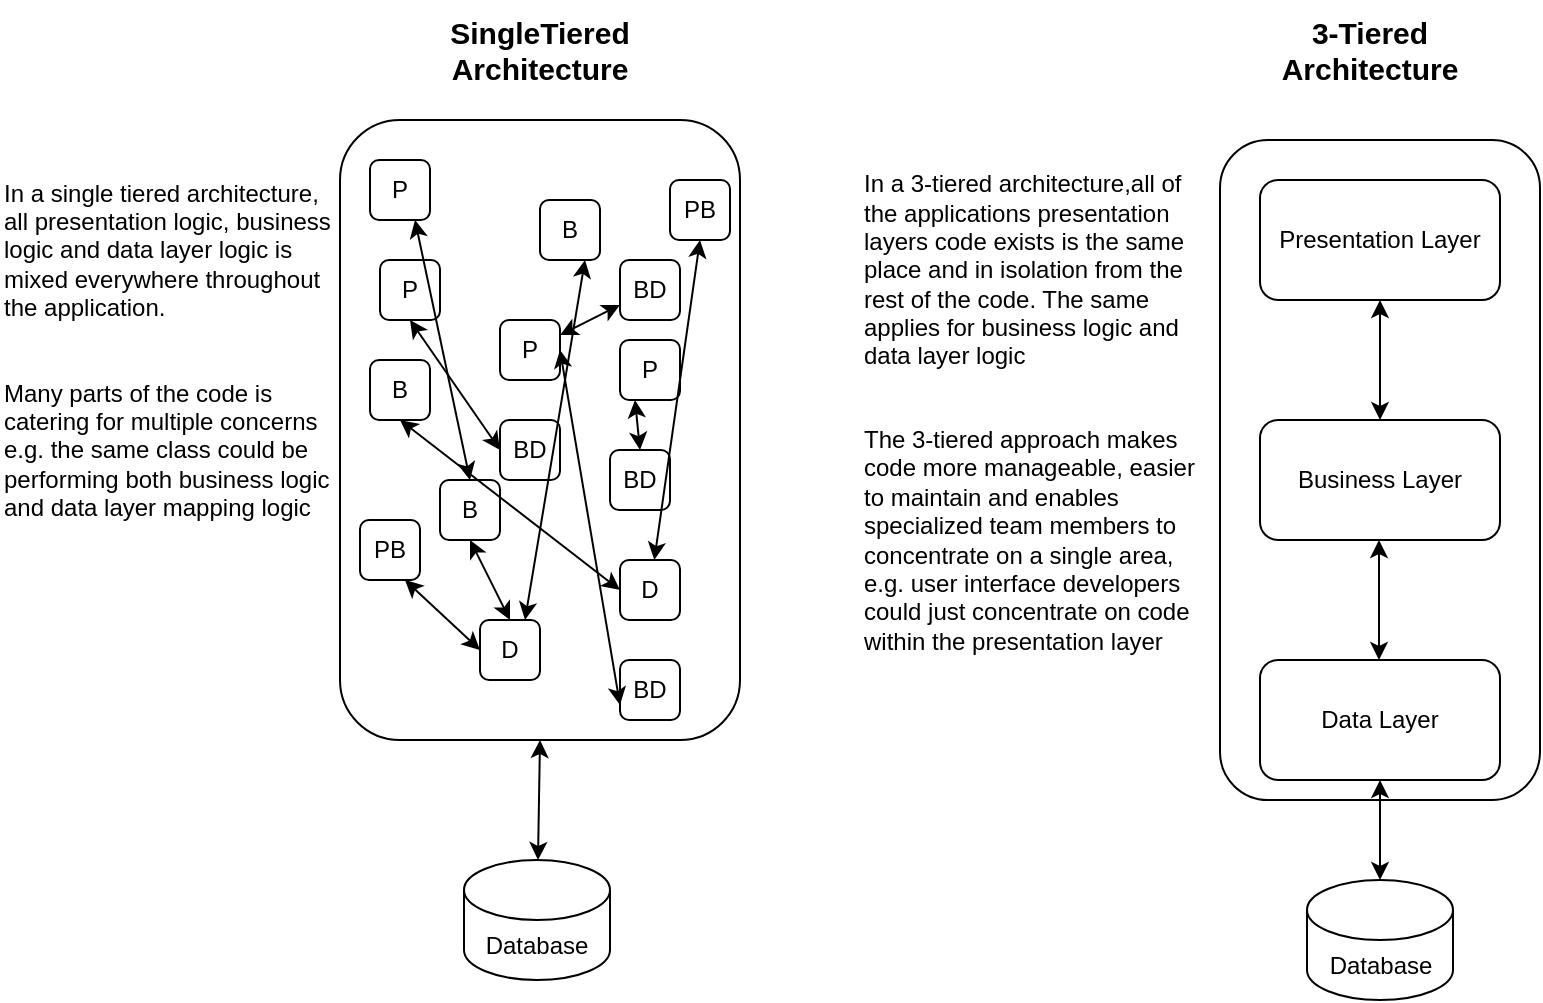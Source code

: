 <mxfile version="21.0.2" type="github">
  <diagram name="Page-1" id="wN5C5Ey0uor77LbkayZ1">
    <mxGraphModel dx="1434" dy="796" grid="1" gridSize="10" guides="1" tooltips="1" connect="1" arrows="1" fold="1" page="1" pageScale="1" pageWidth="1654" pageHeight="1169" math="0" shadow="0">
      <root>
        <mxCell id="0" />
        <mxCell id="1" parent="0" />
        <mxCell id="yBuIY2UQo8MQMNFOKeYJ-1" value="Presentation Layer" style="rounded=1;whiteSpace=wrap;html=1;" vertex="1" parent="1">
          <mxGeometry x="780" y="150" width="120" height="60" as="geometry" />
        </mxCell>
        <mxCell id="yBuIY2UQo8MQMNFOKeYJ-2" value="Business Layer" style="rounded=1;whiteSpace=wrap;html=1;" vertex="1" parent="1">
          <mxGeometry x="780" y="270" width="120" height="60" as="geometry" />
        </mxCell>
        <mxCell id="yBuIY2UQo8MQMNFOKeYJ-3" value="Data Layer" style="rounded=1;whiteSpace=wrap;html=1;" vertex="1" parent="1">
          <mxGeometry x="780" y="390" width="120" height="60" as="geometry" />
        </mxCell>
        <mxCell id="yBuIY2UQo8MQMNFOKeYJ-4" value="" style="endArrow=classic;startArrow=classic;html=1;rounded=0;exitX=0.5;exitY=0;exitDx=0;exitDy=0;" edge="1" parent="1" source="yBuIY2UQo8MQMNFOKeYJ-2">
          <mxGeometry width="50" height="50" relative="1" as="geometry">
            <mxPoint x="790" y="260" as="sourcePoint" />
            <mxPoint x="840" y="210" as="targetPoint" />
          </mxGeometry>
        </mxCell>
        <mxCell id="yBuIY2UQo8MQMNFOKeYJ-5" value="" style="endArrow=classic;startArrow=classic;html=1;rounded=0;exitX=0.5;exitY=0;exitDx=0;exitDy=0;" edge="1" parent="1">
          <mxGeometry width="50" height="50" relative="1" as="geometry">
            <mxPoint x="839.5" y="390" as="sourcePoint" />
            <mxPoint x="839.5" y="330" as="targetPoint" />
          </mxGeometry>
        </mxCell>
        <mxCell id="yBuIY2UQo8MQMNFOKeYJ-6" value="Database" style="shape=cylinder3;whiteSpace=wrap;html=1;boundedLbl=1;backgroundOutline=1;size=15;" vertex="1" parent="1">
          <mxGeometry x="803.5" y="500" width="73" height="60" as="geometry" />
        </mxCell>
        <mxCell id="yBuIY2UQo8MQMNFOKeYJ-7" value="" style="rounded=1;whiteSpace=wrap;html=1;fillColor=none;" vertex="1" parent="1">
          <mxGeometry x="760" y="130" width="160" height="330" as="geometry" />
        </mxCell>
        <mxCell id="yBuIY2UQo8MQMNFOKeYJ-8" value="" style="rounded=1;whiteSpace=wrap;html=1;" vertex="1" parent="1">
          <mxGeometry x="320" y="120" width="200" height="310" as="geometry" />
        </mxCell>
        <mxCell id="yBuIY2UQo8MQMNFOKeYJ-9" value="&lt;font style=&quot;font-size: 15px;&quot;&gt;3-Tiered Architecture&lt;/font&gt;" style="text;html=1;strokeColor=none;fillColor=none;align=center;verticalAlign=middle;whiteSpace=wrap;rounded=0;fontStyle=1" vertex="1" parent="1">
          <mxGeometry x="780" y="60" width="110" height="50" as="geometry" />
        </mxCell>
        <mxCell id="yBuIY2UQo8MQMNFOKeYJ-10" value="&lt;font style=&quot;font-size: 15px;&quot;&gt;SingleTiered Architecture&lt;/font&gt;" style="text;html=1;strokeColor=none;fillColor=none;align=center;verticalAlign=middle;whiteSpace=wrap;rounded=0;fontStyle=1" vertex="1" parent="1">
          <mxGeometry x="365" y="60" width="110" height="50" as="geometry" />
        </mxCell>
        <mxCell id="yBuIY2UQo8MQMNFOKeYJ-11" value="" style="endArrow=classic;startArrow=classic;html=1;rounded=0;exitX=0.5;exitY=0;exitDx=0;exitDy=0;exitPerimeter=0;" edge="1" parent="1" source="yBuIY2UQo8MQMNFOKeYJ-6">
          <mxGeometry width="50" height="50" relative="1" as="geometry">
            <mxPoint x="790" y="500" as="sourcePoint" />
            <mxPoint x="840" y="450" as="targetPoint" />
          </mxGeometry>
        </mxCell>
        <mxCell id="yBuIY2UQo8MQMNFOKeYJ-12" value="Database" style="shape=cylinder3;whiteSpace=wrap;html=1;boundedLbl=1;backgroundOutline=1;size=15;" vertex="1" parent="1">
          <mxGeometry x="382" y="490" width="73" height="60" as="geometry" />
        </mxCell>
        <mxCell id="yBuIY2UQo8MQMNFOKeYJ-13" value="" style="endArrow=classic;startArrow=classic;html=1;rounded=0;entryX=0.5;entryY=1;entryDx=0;entryDy=0;" edge="1" parent="1" source="yBuIY2UQo8MQMNFOKeYJ-12" target="yBuIY2UQo8MQMNFOKeYJ-8">
          <mxGeometry width="50" height="50" relative="1" as="geometry">
            <mxPoint x="370" y="480" as="sourcePoint" />
            <mxPoint x="420" y="430" as="targetPoint" />
          </mxGeometry>
        </mxCell>
        <mxCell id="yBuIY2UQo8MQMNFOKeYJ-19" value="P" style="rounded=1;whiteSpace=wrap;html=1;" vertex="1" parent="1">
          <mxGeometry x="340" y="190" width="30" height="30" as="geometry" />
        </mxCell>
        <mxCell id="yBuIY2UQo8MQMNFOKeYJ-20" value="P" style="rounded=1;whiteSpace=wrap;html=1;" vertex="1" parent="1">
          <mxGeometry x="460" y="230" width="30" height="30" as="geometry" />
        </mxCell>
        <mxCell id="yBuIY2UQo8MQMNFOKeYJ-21" value="P" style="rounded=1;whiteSpace=wrap;html=1;" vertex="1" parent="1">
          <mxGeometry x="400" y="220" width="30" height="30" as="geometry" />
        </mxCell>
        <mxCell id="yBuIY2UQo8MQMNFOKeYJ-22" value="P" style="rounded=1;whiteSpace=wrap;html=1;" vertex="1" parent="1">
          <mxGeometry x="335" y="140" width="30" height="30" as="geometry" />
        </mxCell>
        <mxCell id="yBuIY2UQo8MQMNFOKeYJ-29" value="BD" style="rounded=1;whiteSpace=wrap;html=1;" vertex="1" parent="1">
          <mxGeometry x="455" y="285" width="30" height="30" as="geometry" />
        </mxCell>
        <mxCell id="yBuIY2UQo8MQMNFOKeYJ-30" value="B" style="rounded=1;whiteSpace=wrap;html=1;" vertex="1" parent="1">
          <mxGeometry x="335" y="240" width="30" height="30" as="geometry" />
        </mxCell>
        <mxCell id="yBuIY2UQo8MQMNFOKeYJ-31" value="B" style="rounded=1;whiteSpace=wrap;html=1;" vertex="1" parent="1">
          <mxGeometry x="420" y="160" width="30" height="30" as="geometry" />
        </mxCell>
        <mxCell id="yBuIY2UQo8MQMNFOKeYJ-32" value="B" style="rounded=1;whiteSpace=wrap;html=1;" vertex="1" parent="1">
          <mxGeometry x="370" y="300" width="30" height="30" as="geometry" />
        </mxCell>
        <mxCell id="yBuIY2UQo8MQMNFOKeYJ-40" value="D" style="rounded=1;whiteSpace=wrap;html=1;" vertex="1" parent="1">
          <mxGeometry x="460" y="340" width="30" height="30" as="geometry" />
        </mxCell>
        <mxCell id="yBuIY2UQo8MQMNFOKeYJ-41" value="D" style="rounded=1;whiteSpace=wrap;html=1;" vertex="1" parent="1">
          <mxGeometry x="390" y="370" width="30" height="30" as="geometry" />
        </mxCell>
        <mxCell id="yBuIY2UQo8MQMNFOKeYJ-43" value="PB" style="rounded=1;whiteSpace=wrap;html=1;" vertex="1" parent="1">
          <mxGeometry x="330" y="320" width="30" height="30" as="geometry" />
        </mxCell>
        <mxCell id="yBuIY2UQo8MQMNFOKeYJ-44" value="PB" style="rounded=1;whiteSpace=wrap;html=1;" vertex="1" parent="1">
          <mxGeometry x="485" y="150" width="30" height="30" as="geometry" />
        </mxCell>
        <mxCell id="yBuIY2UQo8MQMNFOKeYJ-45" value="BD" style="rounded=1;whiteSpace=wrap;html=1;" vertex="1" parent="1">
          <mxGeometry x="400" y="270" width="30" height="30" as="geometry" />
        </mxCell>
        <mxCell id="yBuIY2UQo8MQMNFOKeYJ-46" value="BD" style="rounded=1;whiteSpace=wrap;html=1;" vertex="1" parent="1">
          <mxGeometry x="460" y="390" width="30" height="30" as="geometry" />
        </mxCell>
        <mxCell id="yBuIY2UQo8MQMNFOKeYJ-47" value="BD" style="rounded=1;whiteSpace=wrap;html=1;" vertex="1" parent="1">
          <mxGeometry x="460" y="190" width="30" height="30" as="geometry" />
        </mxCell>
        <mxCell id="yBuIY2UQo8MQMNFOKeYJ-48" value="" style="endArrow=classic;startArrow=classic;html=1;rounded=0;entryX=0.5;entryY=1;entryDx=0;entryDy=0;" edge="1" parent="1" source="yBuIY2UQo8MQMNFOKeYJ-40" target="yBuIY2UQo8MQMNFOKeYJ-44">
          <mxGeometry width="50" height="50" relative="1" as="geometry">
            <mxPoint x="610" y="170" as="sourcePoint" />
            <mxPoint x="660" y="120" as="targetPoint" />
          </mxGeometry>
        </mxCell>
        <mxCell id="yBuIY2UQo8MQMNFOKeYJ-49" value="" style="endArrow=classic;startArrow=classic;html=1;rounded=0;entryX=1;entryY=0.5;entryDx=0;entryDy=0;exitX=0;exitY=0.75;exitDx=0;exitDy=0;" edge="1" parent="1" source="yBuIY2UQo8MQMNFOKeYJ-46" target="yBuIY2UQo8MQMNFOKeYJ-21">
          <mxGeometry width="50" height="50" relative="1" as="geometry">
            <mxPoint x="840" y="220" as="sourcePoint" />
            <mxPoint x="890" y="170" as="targetPoint" />
          </mxGeometry>
        </mxCell>
        <mxCell id="yBuIY2UQo8MQMNFOKeYJ-50" value="" style="endArrow=classic;startArrow=classic;html=1;rounded=0;exitX=0;exitY=0.75;exitDx=0;exitDy=0;" edge="1" parent="1" source="yBuIY2UQo8MQMNFOKeYJ-47" target="yBuIY2UQo8MQMNFOKeYJ-21">
          <mxGeometry width="50" height="50" relative="1" as="geometry">
            <mxPoint x="850" y="230" as="sourcePoint" />
            <mxPoint x="900" y="180" as="targetPoint" />
          </mxGeometry>
        </mxCell>
        <mxCell id="yBuIY2UQo8MQMNFOKeYJ-51" value="" style="endArrow=classic;startArrow=classic;html=1;rounded=0;entryX=0.75;entryY=1;entryDx=0;entryDy=0;exitX=0;exitY=0.5;exitDx=0;exitDy=0;" edge="1" parent="1" source="yBuIY2UQo8MQMNFOKeYJ-41" target="yBuIY2UQo8MQMNFOKeYJ-43">
          <mxGeometry width="50" height="50" relative="1" as="geometry">
            <mxPoint x="860" y="240" as="sourcePoint" />
            <mxPoint x="910" y="190" as="targetPoint" />
          </mxGeometry>
        </mxCell>
        <mxCell id="yBuIY2UQo8MQMNFOKeYJ-52" value="" style="endArrow=classic;startArrow=classic;html=1;rounded=0;entryX=0.5;entryY=1;entryDx=0;entryDy=0;exitX=0.5;exitY=0;exitDx=0;exitDy=0;" edge="1" parent="1" source="yBuIY2UQo8MQMNFOKeYJ-41" target="yBuIY2UQo8MQMNFOKeYJ-32">
          <mxGeometry width="50" height="50" relative="1" as="geometry">
            <mxPoint x="870" y="250" as="sourcePoint" />
            <mxPoint x="920" y="200" as="targetPoint" />
          </mxGeometry>
        </mxCell>
        <mxCell id="yBuIY2UQo8MQMNFOKeYJ-53" value="" style="endArrow=classic;startArrow=classic;html=1;rounded=0;entryX=0.75;entryY=1;entryDx=0;entryDy=0;exitX=0.5;exitY=0;exitDx=0;exitDy=0;" edge="1" parent="1" source="yBuIY2UQo8MQMNFOKeYJ-32" target="yBuIY2UQo8MQMNFOKeYJ-22">
          <mxGeometry width="50" height="50" relative="1" as="geometry">
            <mxPoint x="880" y="260" as="sourcePoint" />
            <mxPoint x="930" y="210" as="targetPoint" />
          </mxGeometry>
        </mxCell>
        <mxCell id="yBuIY2UQo8MQMNFOKeYJ-54" value="" style="endArrow=classic;startArrow=classic;html=1;rounded=0;entryX=0.75;entryY=1;entryDx=0;entryDy=0;exitX=0.75;exitY=0;exitDx=0;exitDy=0;" edge="1" parent="1" source="yBuIY2UQo8MQMNFOKeYJ-41" target="yBuIY2UQo8MQMNFOKeYJ-31">
          <mxGeometry width="50" height="50" relative="1" as="geometry">
            <mxPoint x="570" y="260" as="sourcePoint" />
            <mxPoint x="620" y="210" as="targetPoint" />
          </mxGeometry>
        </mxCell>
        <mxCell id="yBuIY2UQo8MQMNFOKeYJ-55" value="" style="endArrow=classic;startArrow=classic;html=1;rounded=0;entryX=0.5;entryY=1;entryDx=0;entryDy=0;exitX=0;exitY=0.5;exitDx=0;exitDy=0;" edge="1" parent="1" source="yBuIY2UQo8MQMNFOKeYJ-40" target="yBuIY2UQo8MQMNFOKeYJ-30">
          <mxGeometry width="50" height="50" relative="1" as="geometry">
            <mxPoint x="890" y="270" as="sourcePoint" />
            <mxPoint x="940" y="220" as="targetPoint" />
          </mxGeometry>
        </mxCell>
        <mxCell id="yBuIY2UQo8MQMNFOKeYJ-56" value="" style="endArrow=classic;startArrow=classic;html=1;rounded=0;exitX=0.5;exitY=0;exitDx=0;exitDy=0;entryX=0.25;entryY=1;entryDx=0;entryDy=0;" edge="1" parent="1" source="yBuIY2UQo8MQMNFOKeYJ-29" target="yBuIY2UQo8MQMNFOKeYJ-20">
          <mxGeometry width="50" height="50" relative="1" as="geometry">
            <mxPoint x="900" y="280" as="sourcePoint" />
            <mxPoint x="490" y="250" as="targetPoint" />
          </mxGeometry>
        </mxCell>
        <mxCell id="yBuIY2UQo8MQMNFOKeYJ-57" value="" style="endArrow=classic;startArrow=classic;html=1;rounded=0;entryX=0.5;entryY=1;entryDx=0;entryDy=0;exitX=0;exitY=0.5;exitDx=0;exitDy=0;" edge="1" parent="1" source="yBuIY2UQo8MQMNFOKeYJ-45" target="yBuIY2UQo8MQMNFOKeYJ-19">
          <mxGeometry width="50" height="50" relative="1" as="geometry">
            <mxPoint x="910" y="290" as="sourcePoint" />
            <mxPoint x="960" y="240" as="targetPoint" />
          </mxGeometry>
        </mxCell>
        <mxCell id="yBuIY2UQo8MQMNFOKeYJ-59" value="In a single tiered architecture,&amp;nbsp; all presentation logic, business logic and data layer logic is mixed everywhere throughout the application." style="text;html=1;strokeColor=none;fillColor=none;align=left;verticalAlign=middle;whiteSpace=wrap;rounded=0;" vertex="1" parent="1">
          <mxGeometry x="150" y="140" width="170" height="90" as="geometry" />
        </mxCell>
        <mxCell id="yBuIY2UQo8MQMNFOKeYJ-60" value="Many parts of the code is catering for multiple concerns e.g. the same class could be performing both business logic and data layer mapping logic" style="text;html=1;strokeColor=none;fillColor=none;align=left;verticalAlign=middle;whiteSpace=wrap;rounded=0;" vertex="1" parent="1">
          <mxGeometry x="150" y="240" width="170" height="90" as="geometry" />
        </mxCell>
        <mxCell id="yBuIY2UQo8MQMNFOKeYJ-62" value="In a 3-tiered architecture,all of the applications presentation layers code exists is the same place and in isolation from the rest of the code. The same applies for business logic and data layer logic" style="text;html=1;strokeColor=none;fillColor=none;align=left;verticalAlign=middle;whiteSpace=wrap;rounded=0;" vertex="1" parent="1">
          <mxGeometry x="580" y="150" width="170" height="90" as="geometry" />
        </mxCell>
        <mxCell id="yBuIY2UQo8MQMNFOKeYJ-63" value="The 3-tiered approach makes code more manageable, easier to maintain and enables specialized team members to concentrate on a single area, e.g. user interface developers could just concentrate on code within the presentation layer" style="text;html=1;strokeColor=none;fillColor=none;align=left;verticalAlign=middle;whiteSpace=wrap;rounded=0;" vertex="1" parent="1">
          <mxGeometry x="580" y="270" width="180" height="120" as="geometry" />
        </mxCell>
      </root>
    </mxGraphModel>
  </diagram>
</mxfile>
